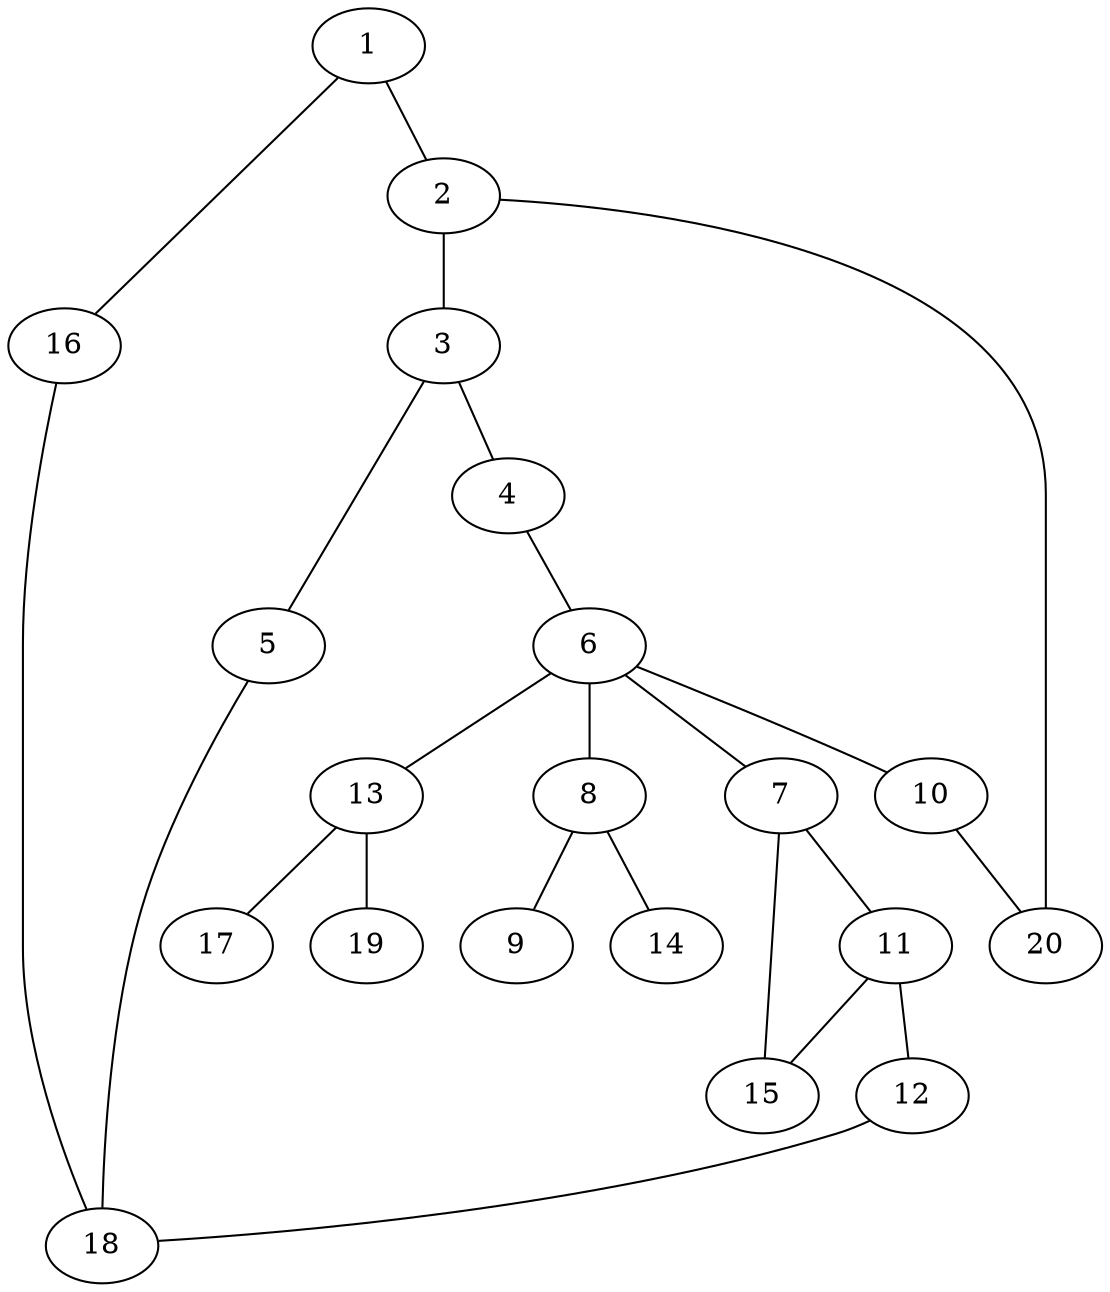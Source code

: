 graph graphname {1--2
1--16
2--3
2--20
3--4
3--5
4--6
5--18
6--7
6--8
6--10
6--13
7--11
7--15
8--9
8--14
10--20
11--12
11--15
12--18
13--17
13--19
16--18
}